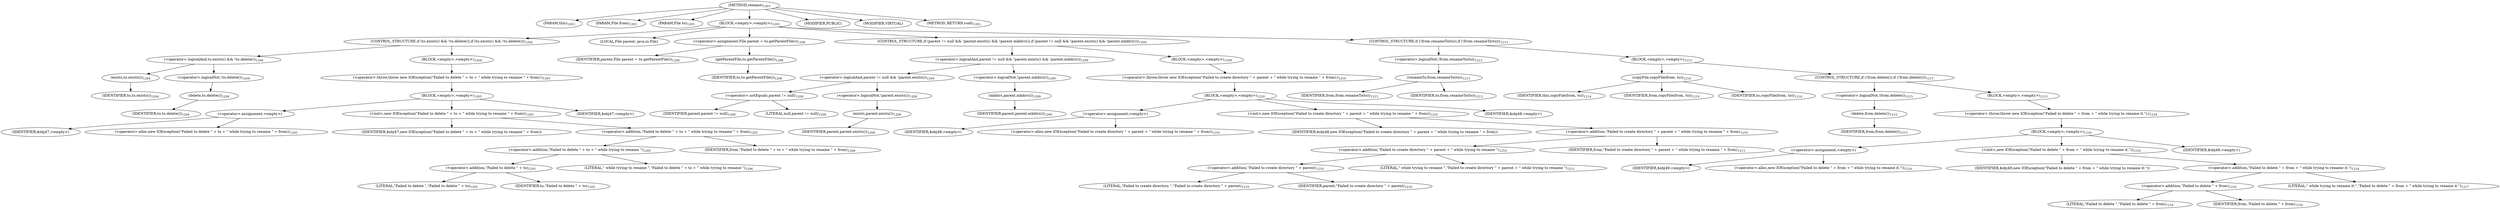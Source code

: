digraph "rename" {  
"2131" [label = <(METHOD,rename)<SUB>1203</SUB>> ]
"85" [label = <(PARAM,this)<SUB>1203</SUB>> ]
"2132" [label = <(PARAM,File from)<SUB>1203</SUB>> ]
"2133" [label = <(PARAM,File to)<SUB>1203</SUB>> ]
"2134" [label = <(BLOCK,&lt;empty&gt;,&lt;empty&gt;)<SUB>1203</SUB>> ]
"2135" [label = <(CONTROL_STRUCTURE,if (to.exists() &amp;&amp; !to.delete()),if (to.exists() &amp;&amp; !to.delete()))<SUB>1204</SUB>> ]
"2136" [label = <(&lt;operator&gt;.logicalAnd,to.exists() &amp;&amp; !to.delete())<SUB>1204</SUB>> ]
"2137" [label = <(exists,to.exists())<SUB>1204</SUB>> ]
"2138" [label = <(IDENTIFIER,to,to.exists())<SUB>1204</SUB>> ]
"2139" [label = <(&lt;operator&gt;.logicalNot,!to.delete())<SUB>1204</SUB>> ]
"2140" [label = <(delete,to.delete())<SUB>1204</SUB>> ]
"2141" [label = <(IDENTIFIER,to,to.delete())<SUB>1204</SUB>> ]
"2142" [label = <(BLOCK,&lt;empty&gt;,&lt;empty&gt;)<SUB>1204</SUB>> ]
"2143" [label = <(&lt;operator&gt;.throw,throw new IOException(&quot;Failed to delete &quot; + to + &quot; while trying to rename &quot; + from);)<SUB>1205</SUB>> ]
"2144" [label = <(BLOCK,&lt;empty&gt;,&lt;empty&gt;)<SUB>1205</SUB>> ]
"2145" [label = <(&lt;operator&gt;.assignment,&lt;empty&gt;)> ]
"2146" [label = <(IDENTIFIER,$obj47,&lt;empty&gt;)> ]
"2147" [label = <(&lt;operator&gt;.alloc,new IOException(&quot;Failed to delete &quot; + to + &quot; while trying to rename &quot; + from))<SUB>1205</SUB>> ]
"2148" [label = <(&lt;init&gt;,new IOException(&quot;Failed to delete &quot; + to + &quot; while trying to rename &quot; + from))<SUB>1205</SUB>> ]
"2149" [label = <(IDENTIFIER,$obj47,new IOException(&quot;Failed to delete &quot; + to + &quot; while trying to rename &quot; + from))> ]
"2150" [label = <(&lt;operator&gt;.addition,&quot;Failed to delete &quot; + to + &quot; while trying to rename &quot; + from)<SUB>1205</SUB>> ]
"2151" [label = <(&lt;operator&gt;.addition,&quot;Failed to delete &quot; + to + &quot; while trying to rename &quot;)<SUB>1205</SUB>> ]
"2152" [label = <(&lt;operator&gt;.addition,&quot;Failed to delete &quot; + to)<SUB>1205</SUB>> ]
"2153" [label = <(LITERAL,&quot;Failed to delete &quot;,&quot;Failed to delete &quot; + to)<SUB>1205</SUB>> ]
"2154" [label = <(IDENTIFIER,to,&quot;Failed to delete &quot; + to)<SUB>1205</SUB>> ]
"2155" [label = <(LITERAL,&quot; while trying to rename &quot;,&quot;Failed to delete &quot; + to + &quot; while trying to rename &quot;)<SUB>1206</SUB>> ]
"2156" [label = <(IDENTIFIER,from,&quot;Failed to delete &quot; + to + &quot; while trying to rename &quot; + from)<SUB>1206</SUB>> ]
"2157" [label = <(IDENTIFIER,$obj47,&lt;empty&gt;)> ]
"2158" [label = <(LOCAL,File parent: java.io.File)> ]
"2159" [label = <(&lt;operator&gt;.assignment,File parent = to.getParentFile())<SUB>1208</SUB>> ]
"2160" [label = <(IDENTIFIER,parent,File parent = to.getParentFile())<SUB>1208</SUB>> ]
"2161" [label = <(getParentFile,to.getParentFile())<SUB>1208</SUB>> ]
"2162" [label = <(IDENTIFIER,to,to.getParentFile())<SUB>1208</SUB>> ]
"2163" [label = <(CONTROL_STRUCTURE,if (parent != null &amp;&amp; !parent.exists() &amp;&amp; !parent.mkdirs()),if (parent != null &amp;&amp; !parent.exists() &amp;&amp; !parent.mkdirs()))<SUB>1209</SUB>> ]
"2164" [label = <(&lt;operator&gt;.logicalAnd,parent != null &amp;&amp; !parent.exists() &amp;&amp; !parent.mkdirs())<SUB>1209</SUB>> ]
"2165" [label = <(&lt;operator&gt;.logicalAnd,parent != null &amp;&amp; !parent.exists())<SUB>1209</SUB>> ]
"2166" [label = <(&lt;operator&gt;.notEquals,parent != null)<SUB>1209</SUB>> ]
"2167" [label = <(IDENTIFIER,parent,parent != null)<SUB>1209</SUB>> ]
"2168" [label = <(LITERAL,null,parent != null)<SUB>1209</SUB>> ]
"2169" [label = <(&lt;operator&gt;.logicalNot,!parent.exists())<SUB>1209</SUB>> ]
"2170" [label = <(exists,parent.exists())<SUB>1209</SUB>> ]
"2171" [label = <(IDENTIFIER,parent,parent.exists())<SUB>1209</SUB>> ]
"2172" [label = <(&lt;operator&gt;.logicalNot,!parent.mkdirs())<SUB>1209</SUB>> ]
"2173" [label = <(mkdirs,parent.mkdirs())<SUB>1209</SUB>> ]
"2174" [label = <(IDENTIFIER,parent,parent.mkdirs())<SUB>1209</SUB>> ]
"2175" [label = <(BLOCK,&lt;empty&gt;,&lt;empty&gt;)<SUB>1209</SUB>> ]
"2176" [label = <(&lt;operator&gt;.throw,throw new IOException(&quot;Failed to create directory &quot; + parent + &quot; while trying to rename &quot; + from);)<SUB>1210</SUB>> ]
"2177" [label = <(BLOCK,&lt;empty&gt;,&lt;empty&gt;)<SUB>1210</SUB>> ]
"2178" [label = <(&lt;operator&gt;.assignment,&lt;empty&gt;)> ]
"2179" [label = <(IDENTIFIER,$obj48,&lt;empty&gt;)> ]
"2180" [label = <(&lt;operator&gt;.alloc,new IOException(&quot;Failed to create directory &quot; + parent + &quot; while trying to rename &quot; + from))<SUB>1210</SUB>> ]
"2181" [label = <(&lt;init&gt;,new IOException(&quot;Failed to create directory &quot; + parent + &quot; while trying to rename &quot; + from))<SUB>1210</SUB>> ]
"2182" [label = <(IDENTIFIER,$obj48,new IOException(&quot;Failed to create directory &quot; + parent + &quot; while trying to rename &quot; + from))> ]
"2183" [label = <(&lt;operator&gt;.addition,&quot;Failed to create directory &quot; + parent + &quot; while trying to rename &quot; + from)<SUB>1210</SUB>> ]
"2184" [label = <(&lt;operator&gt;.addition,&quot;Failed to create directory &quot; + parent + &quot; while trying to rename &quot;)<SUB>1210</SUB>> ]
"2185" [label = <(&lt;operator&gt;.addition,&quot;Failed to create directory &quot; + parent)<SUB>1210</SUB>> ]
"2186" [label = <(LITERAL,&quot;Failed to create directory &quot;,&quot;Failed to create directory &quot; + parent)<SUB>1210</SUB>> ]
"2187" [label = <(IDENTIFIER,parent,&quot;Failed to create directory &quot; + parent)<SUB>1210</SUB>> ]
"2188" [label = <(LITERAL,&quot; while trying to rename &quot;,&quot;Failed to create directory &quot; + parent + &quot; while trying to rename &quot;)<SUB>1211</SUB>> ]
"2189" [label = <(IDENTIFIER,from,&quot;Failed to create directory &quot; + parent + &quot; while trying to rename &quot; + from)<SUB>1211</SUB>> ]
"2190" [label = <(IDENTIFIER,$obj48,&lt;empty&gt;)> ]
"2191" [label = <(CONTROL_STRUCTURE,if (!from.renameTo(to)),if (!from.renameTo(to)))<SUB>1213</SUB>> ]
"2192" [label = <(&lt;operator&gt;.logicalNot,!from.renameTo(to))<SUB>1213</SUB>> ]
"2193" [label = <(renameTo,from.renameTo(to))<SUB>1213</SUB>> ]
"2194" [label = <(IDENTIFIER,from,from.renameTo(to))<SUB>1213</SUB>> ]
"2195" [label = <(IDENTIFIER,to,from.renameTo(to))<SUB>1213</SUB>> ]
"2196" [label = <(BLOCK,&lt;empty&gt;,&lt;empty&gt;)<SUB>1213</SUB>> ]
"2197" [label = <(copyFile,copyFile(from, to))<SUB>1214</SUB>> ]
"84" [label = <(IDENTIFIER,this,copyFile(from, to))<SUB>1214</SUB>> ]
"2198" [label = <(IDENTIFIER,from,copyFile(from, to))<SUB>1214</SUB>> ]
"2199" [label = <(IDENTIFIER,to,copyFile(from, to))<SUB>1214</SUB>> ]
"2200" [label = <(CONTROL_STRUCTURE,if (!from.delete()),if (!from.delete()))<SUB>1215</SUB>> ]
"2201" [label = <(&lt;operator&gt;.logicalNot,!from.delete())<SUB>1215</SUB>> ]
"2202" [label = <(delete,from.delete())<SUB>1215</SUB>> ]
"2203" [label = <(IDENTIFIER,from,from.delete())<SUB>1215</SUB>> ]
"2204" [label = <(BLOCK,&lt;empty&gt;,&lt;empty&gt;)<SUB>1215</SUB>> ]
"2205" [label = <(&lt;operator&gt;.throw,throw new IOException(&quot;Failed to delete &quot; + from + &quot; while trying to rename it.&quot;);)<SUB>1216</SUB>> ]
"2206" [label = <(BLOCK,&lt;empty&gt;,&lt;empty&gt;)<SUB>1216</SUB>> ]
"2207" [label = <(&lt;operator&gt;.assignment,&lt;empty&gt;)> ]
"2208" [label = <(IDENTIFIER,$obj49,&lt;empty&gt;)> ]
"2209" [label = <(&lt;operator&gt;.alloc,new IOException(&quot;Failed to delete &quot; + from + &quot; while trying to rename it.&quot;))<SUB>1216</SUB>> ]
"2210" [label = <(&lt;init&gt;,new IOException(&quot;Failed to delete &quot; + from + &quot; while trying to rename it.&quot;))<SUB>1216</SUB>> ]
"2211" [label = <(IDENTIFIER,$obj49,new IOException(&quot;Failed to delete &quot; + from + &quot; while trying to rename it.&quot;))> ]
"2212" [label = <(&lt;operator&gt;.addition,&quot;Failed to delete &quot; + from + &quot; while trying to rename it.&quot;)<SUB>1216</SUB>> ]
"2213" [label = <(&lt;operator&gt;.addition,&quot;Failed to delete &quot; + from)<SUB>1216</SUB>> ]
"2214" [label = <(LITERAL,&quot;Failed to delete &quot;,&quot;Failed to delete &quot; + from)<SUB>1216</SUB>> ]
"2215" [label = <(IDENTIFIER,from,&quot;Failed to delete &quot; + from)<SUB>1216</SUB>> ]
"2216" [label = <(LITERAL,&quot; while trying to rename it.&quot;,&quot;Failed to delete &quot; + from + &quot; while trying to rename it.&quot;)<SUB>1217</SUB>> ]
"2217" [label = <(IDENTIFIER,$obj49,&lt;empty&gt;)> ]
"2218" [label = <(MODIFIER,PUBLIC)> ]
"2219" [label = <(MODIFIER,VIRTUAL)> ]
"2220" [label = <(METHOD_RETURN,void)<SUB>1203</SUB>> ]
  "2131" -> "85" 
  "2131" -> "2132" 
  "2131" -> "2133" 
  "2131" -> "2134" 
  "2131" -> "2218" 
  "2131" -> "2219" 
  "2131" -> "2220" 
  "2134" -> "2135" 
  "2134" -> "2158" 
  "2134" -> "2159" 
  "2134" -> "2163" 
  "2134" -> "2191" 
  "2135" -> "2136" 
  "2135" -> "2142" 
  "2136" -> "2137" 
  "2136" -> "2139" 
  "2137" -> "2138" 
  "2139" -> "2140" 
  "2140" -> "2141" 
  "2142" -> "2143" 
  "2143" -> "2144" 
  "2144" -> "2145" 
  "2144" -> "2148" 
  "2144" -> "2157" 
  "2145" -> "2146" 
  "2145" -> "2147" 
  "2148" -> "2149" 
  "2148" -> "2150" 
  "2150" -> "2151" 
  "2150" -> "2156" 
  "2151" -> "2152" 
  "2151" -> "2155" 
  "2152" -> "2153" 
  "2152" -> "2154" 
  "2159" -> "2160" 
  "2159" -> "2161" 
  "2161" -> "2162" 
  "2163" -> "2164" 
  "2163" -> "2175" 
  "2164" -> "2165" 
  "2164" -> "2172" 
  "2165" -> "2166" 
  "2165" -> "2169" 
  "2166" -> "2167" 
  "2166" -> "2168" 
  "2169" -> "2170" 
  "2170" -> "2171" 
  "2172" -> "2173" 
  "2173" -> "2174" 
  "2175" -> "2176" 
  "2176" -> "2177" 
  "2177" -> "2178" 
  "2177" -> "2181" 
  "2177" -> "2190" 
  "2178" -> "2179" 
  "2178" -> "2180" 
  "2181" -> "2182" 
  "2181" -> "2183" 
  "2183" -> "2184" 
  "2183" -> "2189" 
  "2184" -> "2185" 
  "2184" -> "2188" 
  "2185" -> "2186" 
  "2185" -> "2187" 
  "2191" -> "2192" 
  "2191" -> "2196" 
  "2192" -> "2193" 
  "2193" -> "2194" 
  "2193" -> "2195" 
  "2196" -> "2197" 
  "2196" -> "2200" 
  "2197" -> "84" 
  "2197" -> "2198" 
  "2197" -> "2199" 
  "2200" -> "2201" 
  "2200" -> "2204" 
  "2201" -> "2202" 
  "2202" -> "2203" 
  "2204" -> "2205" 
  "2205" -> "2206" 
  "2206" -> "2207" 
  "2206" -> "2210" 
  "2206" -> "2217" 
  "2207" -> "2208" 
  "2207" -> "2209" 
  "2210" -> "2211" 
  "2210" -> "2212" 
  "2212" -> "2213" 
  "2212" -> "2216" 
  "2213" -> "2214" 
  "2213" -> "2215" 
}
